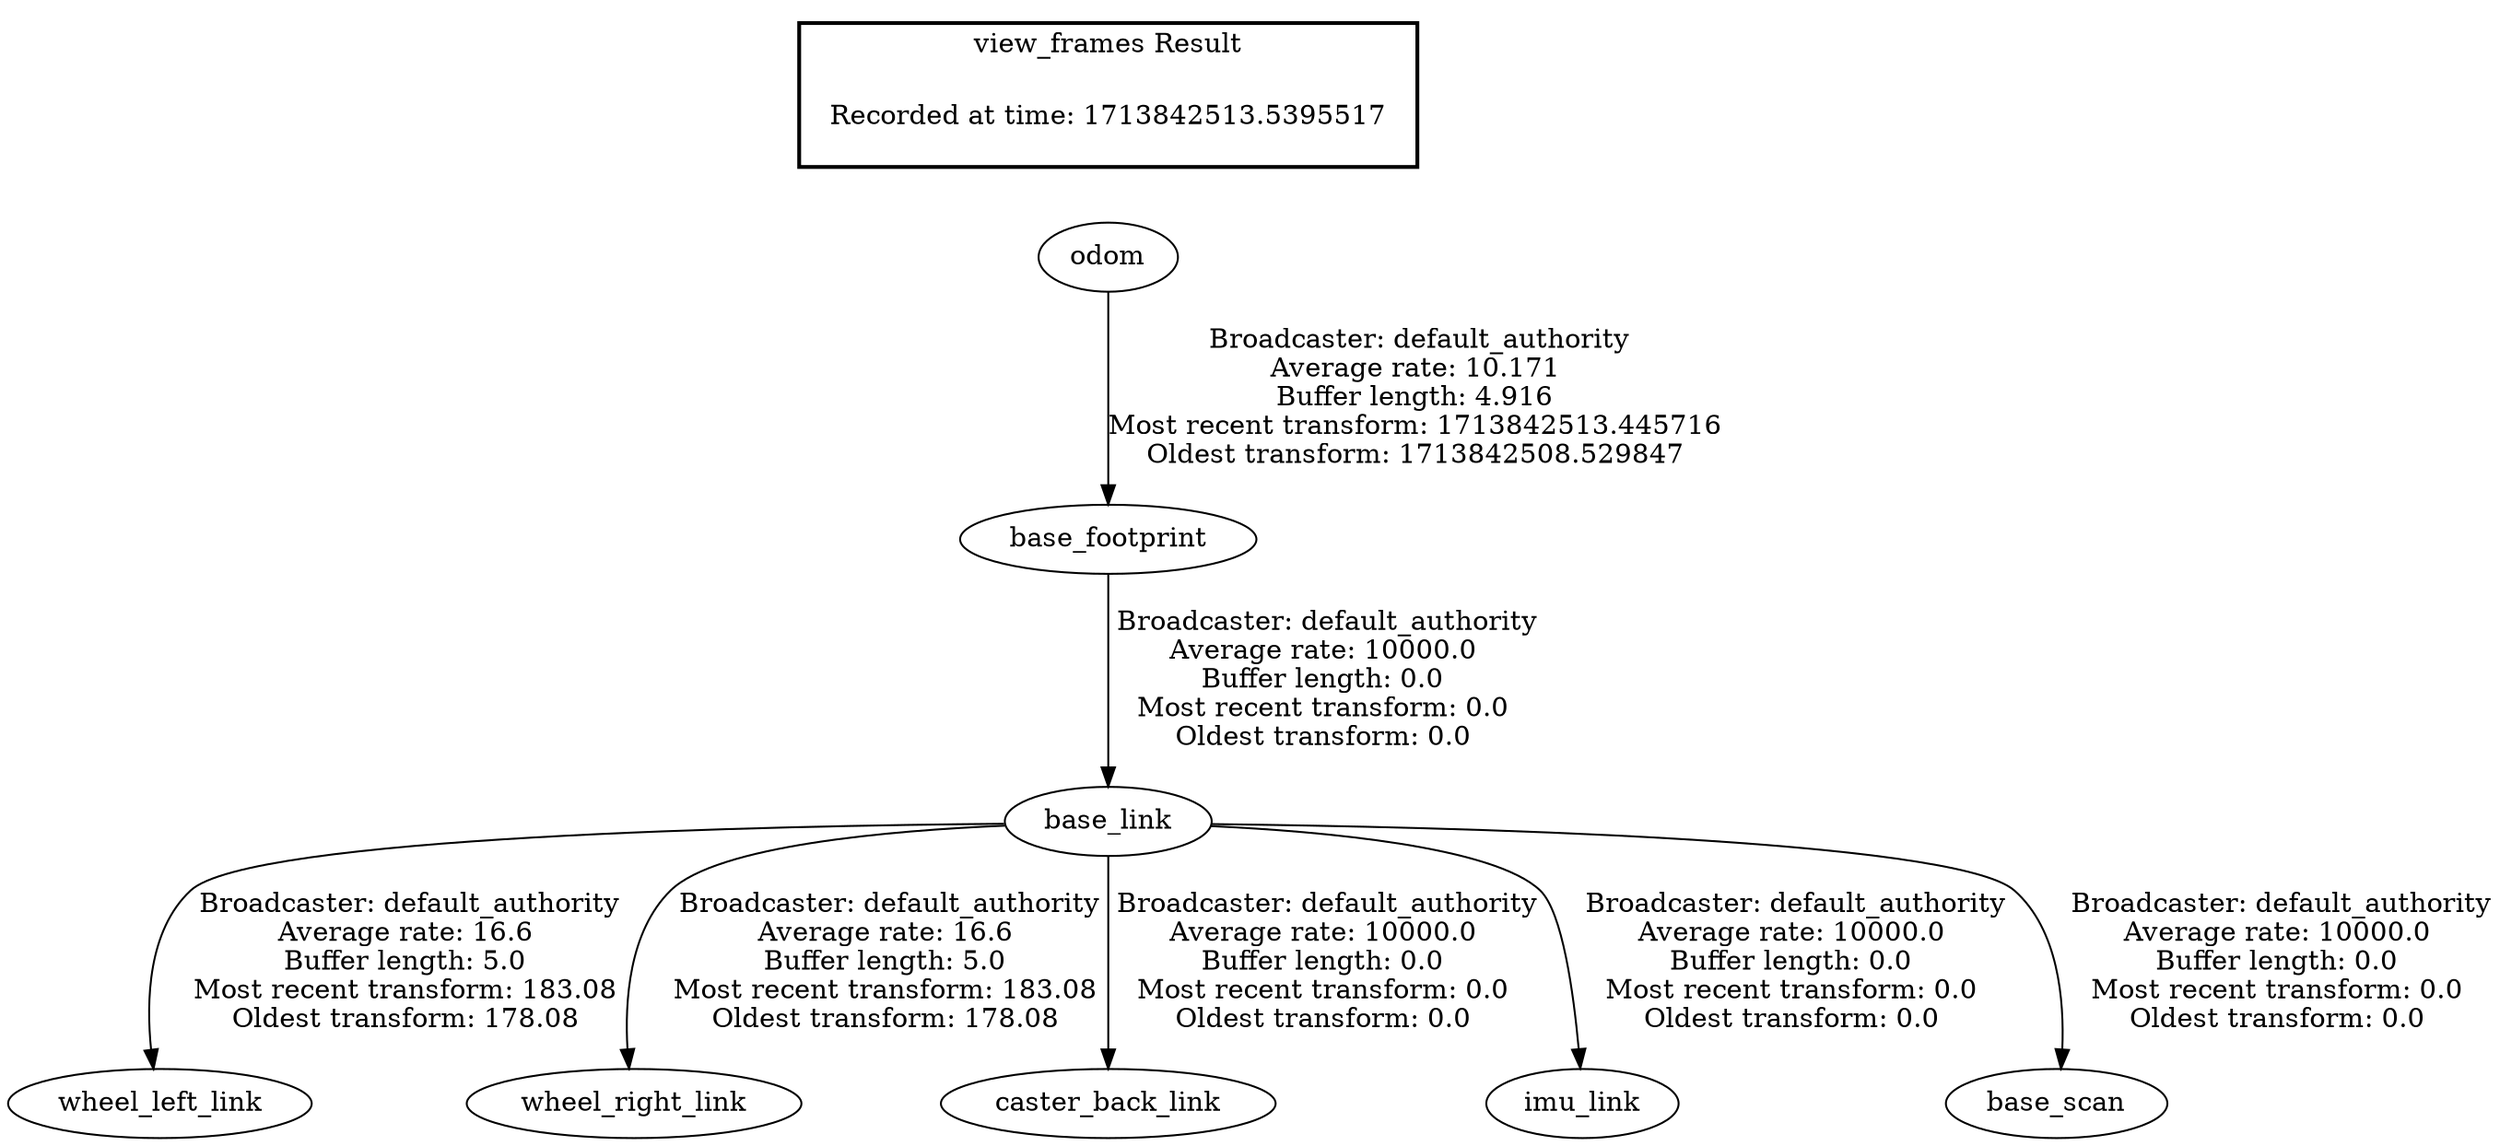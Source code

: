 digraph G {
"odom" -> "base_footprint"[label=" Broadcaster: default_authority\nAverage rate: 10.171\nBuffer length: 4.916\nMost recent transform: 1713842513.445716\nOldest transform: 1713842508.529847\n"];
"base_link" -> "wheel_left_link"[label=" Broadcaster: default_authority\nAverage rate: 16.6\nBuffer length: 5.0\nMost recent transform: 183.08\nOldest transform: 178.08\n"];
"base_footprint" -> "base_link"[label=" Broadcaster: default_authority\nAverage rate: 10000.0\nBuffer length: 0.0\nMost recent transform: 0.0\nOldest transform: 0.0\n"];
"base_link" -> "wheel_right_link"[label=" Broadcaster: default_authority\nAverage rate: 16.6\nBuffer length: 5.0\nMost recent transform: 183.08\nOldest transform: 178.08\n"];
"base_link" -> "caster_back_link"[label=" Broadcaster: default_authority\nAverage rate: 10000.0\nBuffer length: 0.0\nMost recent transform: 0.0\nOldest transform: 0.0\n"];
"base_link" -> "imu_link"[label=" Broadcaster: default_authority\nAverage rate: 10000.0\nBuffer length: 0.0\nMost recent transform: 0.0\nOldest transform: 0.0\n"];
"base_link" -> "base_scan"[label=" Broadcaster: default_authority\nAverage rate: 10000.0\nBuffer length: 0.0\nMost recent transform: 0.0\nOldest transform: 0.0\n"];
edge [style=invis];
 subgraph cluster_legend { style=bold; color=black; label ="view_frames Result";
"Recorded at time: 1713842513.5395517"[ shape=plaintext ] ;
}->"odom";
}
